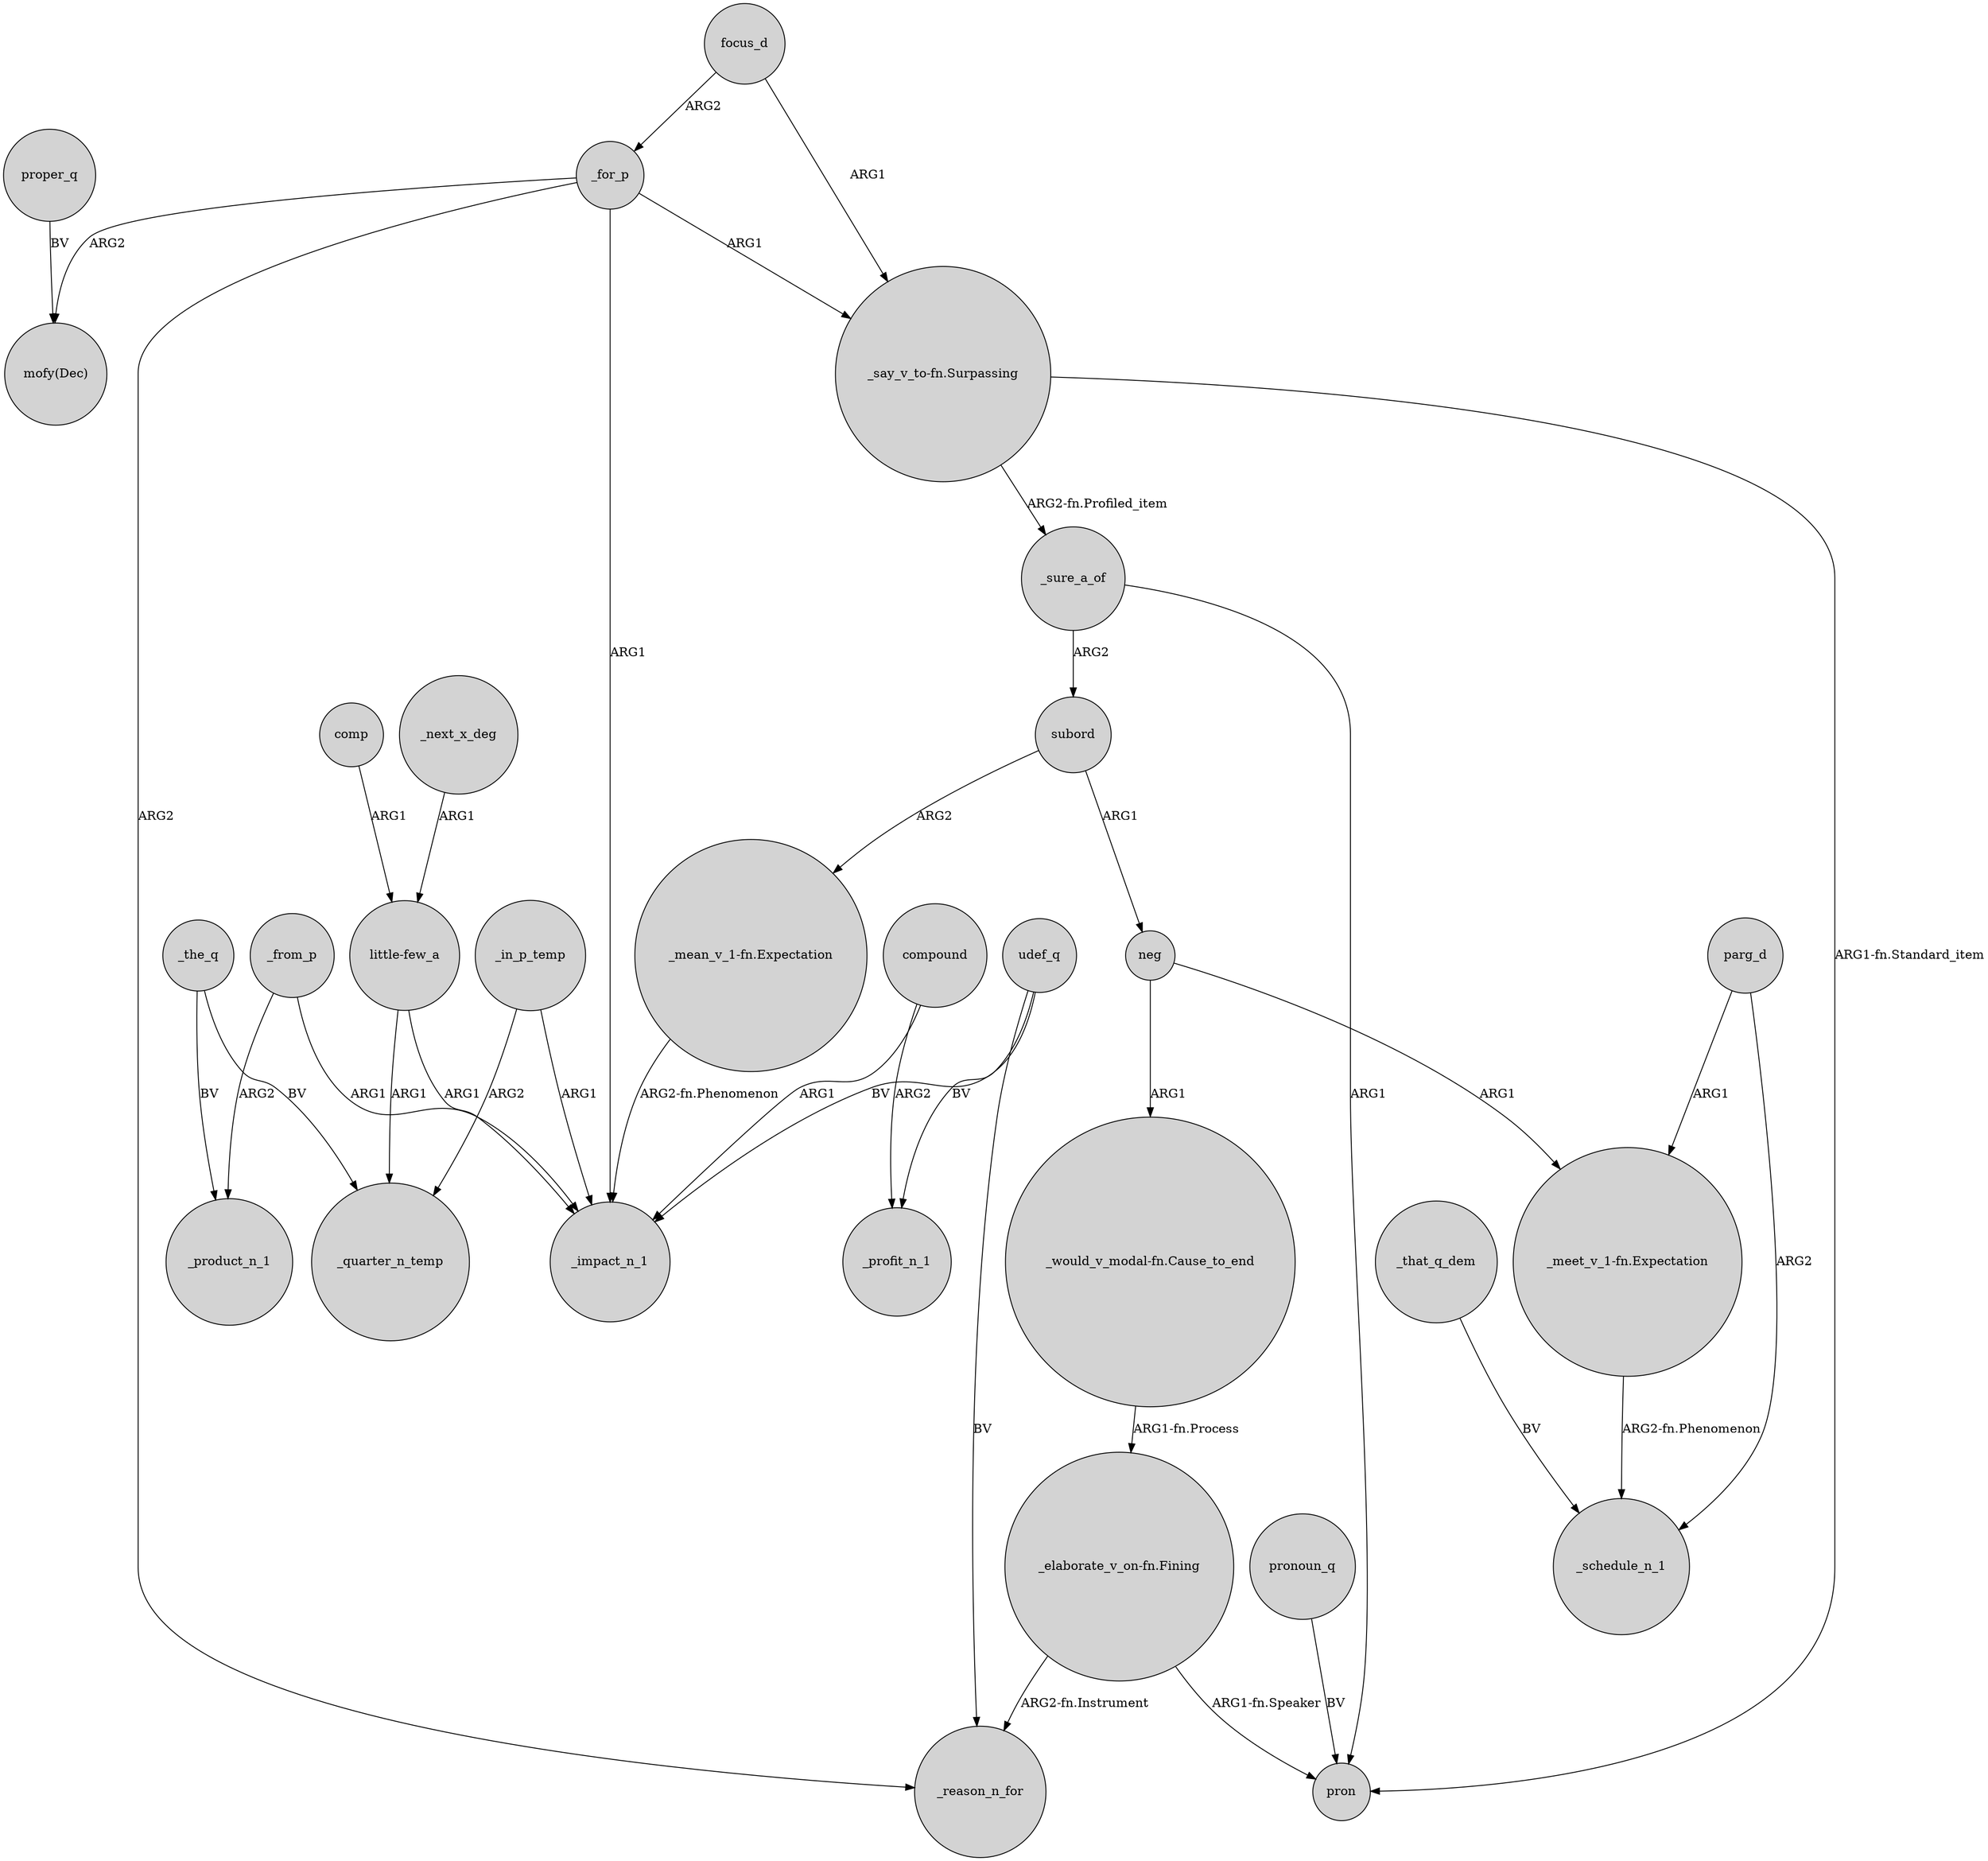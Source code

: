digraph {
	node [shape=circle style=filled]
	"_mean_v_1-fn.Expectation" -> _impact_n_1 [label="ARG2-fn.Phenomenon"]
	_in_p_temp -> _quarter_n_temp [label=ARG2]
	_in_p_temp -> _impact_n_1 [label=ARG1]
	neg -> "_meet_v_1-fn.Expectation" [label=ARG1]
	"_meet_v_1-fn.Expectation" -> _schedule_n_1 [label="ARG2-fn.Phenomenon"]
	_from_p -> _impact_n_1 [label=ARG1]
	_the_q -> _quarter_n_temp [label=BV]
	_for_p -> "_say_v_to-fn.Surpassing" [label=ARG1]
	_sure_a_of -> subord [label=ARG2]
	udef_q -> _profit_n_1 [label=BV]
	_the_q -> _product_n_1 [label=BV]
	_for_p -> "mofy(Dec)" [label=ARG2]
	_for_p -> _impact_n_1 [label=ARG1]
	"_elaborate_v_on-fn.Fining" -> pron [label="ARG1-fn.Speaker"]
	proper_q -> "mofy(Dec)" [label=BV]
	pronoun_q -> pron [label=BV]
	udef_q -> _impact_n_1 [label=BV]
	subord -> "_mean_v_1-fn.Expectation" [label=ARG2]
	"little-few_a" -> _impact_n_1 [label=ARG1]
	"_say_v_to-fn.Surpassing" -> _sure_a_of [label="ARG2-fn.Profiled_item"]
	compound -> _profit_n_1 [label=ARG2]
	_next_x_deg -> "little-few_a" [label=ARG1]
	parg_d -> _schedule_n_1 [label=ARG2]
	"_would_v_modal-fn.Cause_to_end" -> "_elaborate_v_on-fn.Fining" [label="ARG1-fn.Process"]
	_from_p -> _product_n_1 [label=ARG2]
	udef_q -> _reason_n_for [label=BV]
	_sure_a_of -> pron [label=ARG1]
	_that_q_dem -> _schedule_n_1 [label=BV]
	parg_d -> "_meet_v_1-fn.Expectation" [label=ARG1]
	comp -> "little-few_a" [label=ARG1]
	focus_d -> "_say_v_to-fn.Surpassing" [label=ARG1]
	"little-few_a" -> _quarter_n_temp [label=ARG1]
	neg -> "_would_v_modal-fn.Cause_to_end" [label=ARG1]
	"_elaborate_v_on-fn.Fining" -> _reason_n_for [label="ARG2-fn.Instrument"]
	focus_d -> _for_p [label=ARG2]
	_for_p -> _reason_n_for [label=ARG2]
	subord -> neg [label=ARG1]
	compound -> _impact_n_1 [label=ARG1]
	"_say_v_to-fn.Surpassing" -> pron [label="ARG1-fn.Standard_item"]
}
